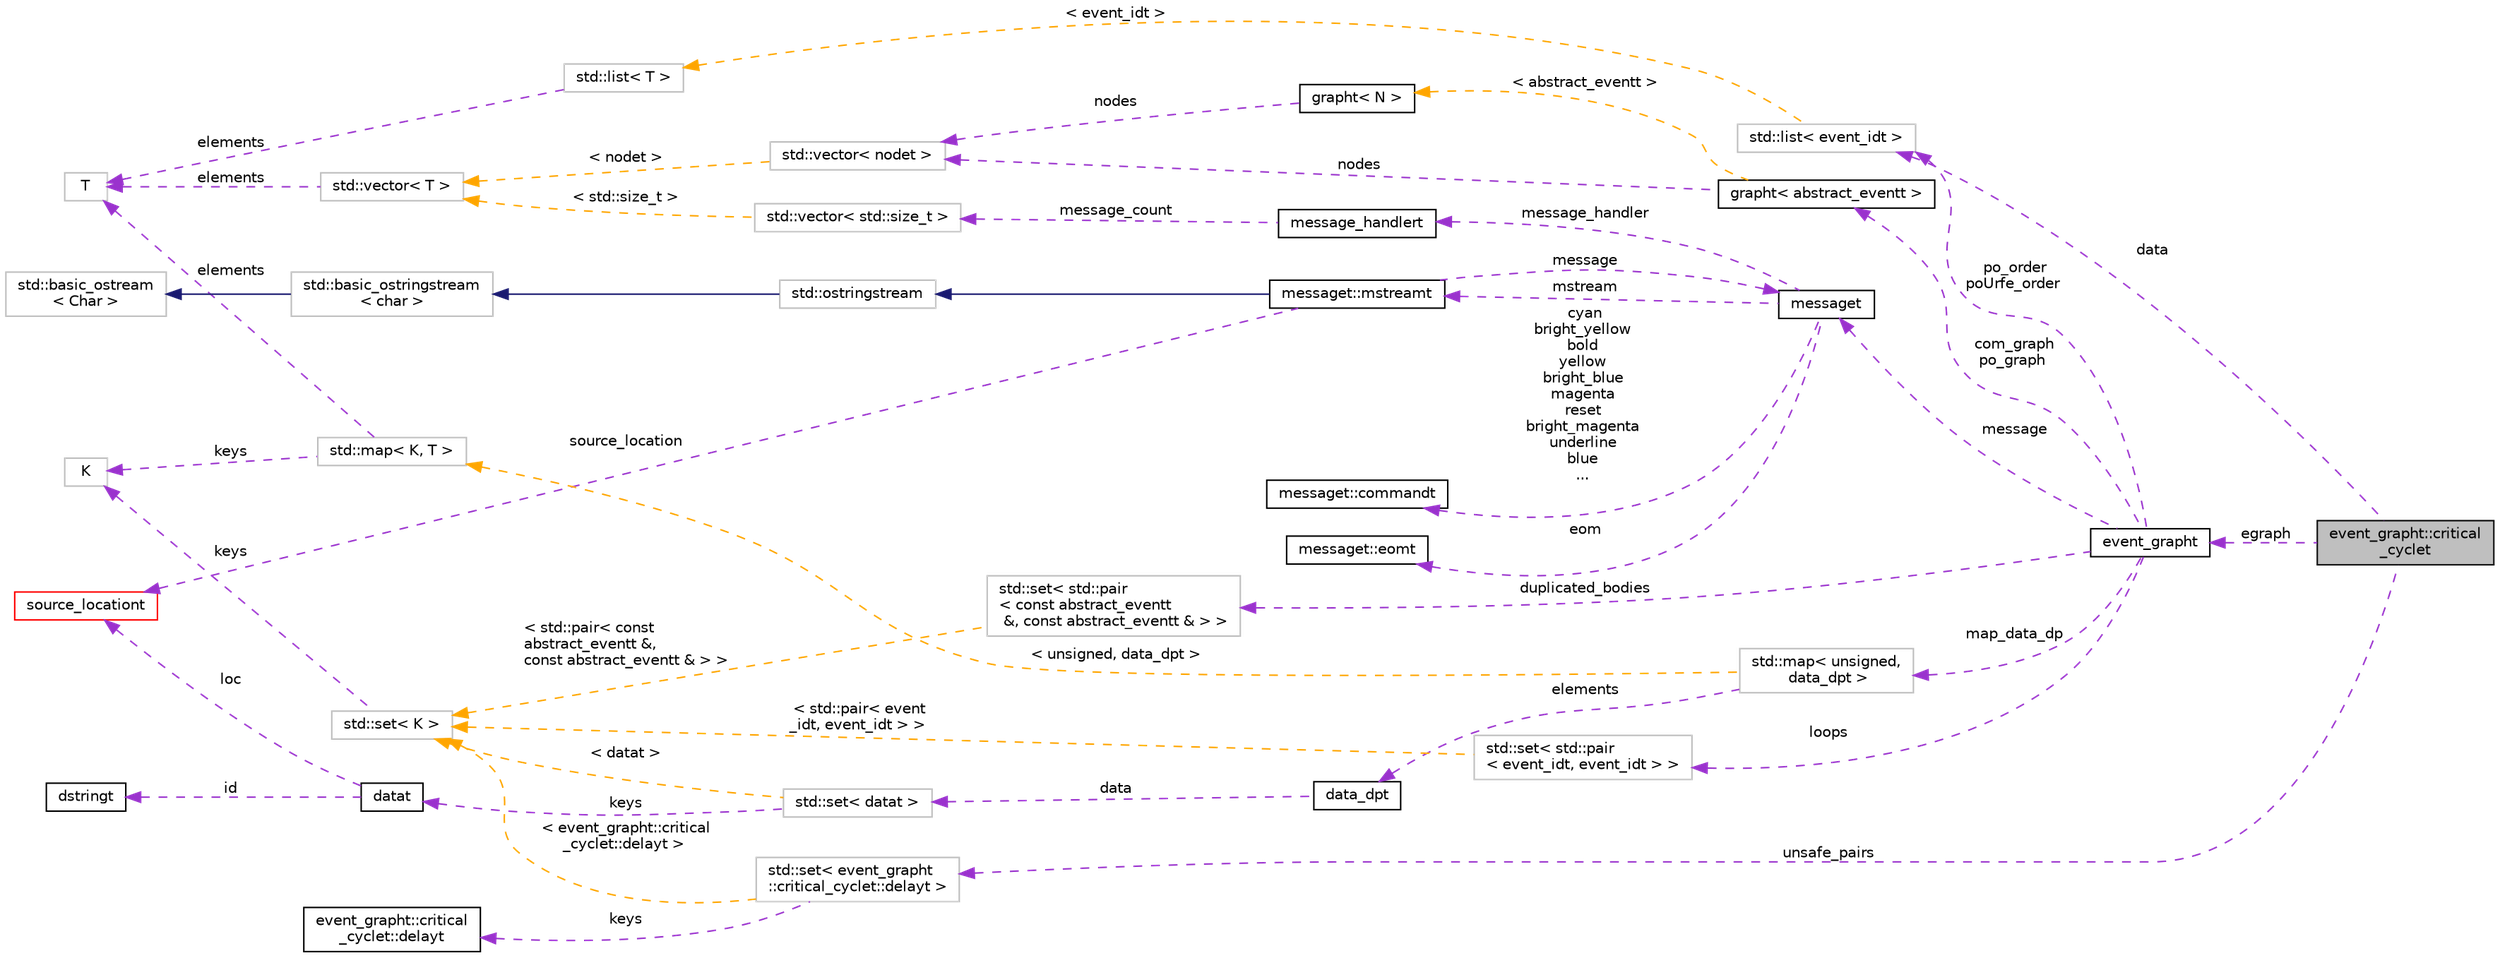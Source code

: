 digraph "event_grapht::critical_cyclet"
{
 // LATEX_PDF_SIZE
  bgcolor="transparent";
  edge [fontname="Helvetica",fontsize="10",labelfontname="Helvetica",labelfontsize="10"];
  node [fontname="Helvetica",fontsize="10",shape=record];
  rankdir="LR";
  Node1 [label="event_grapht::critical\l_cyclet",height=0.2,width=0.4,color="black", fillcolor="grey75", style="filled", fontcolor="black",tooltip=" "];
  Node2 -> Node1 [dir="back",color="darkorchid3",fontsize="10",style="dashed",label=" egraph" ,fontname="Helvetica"];
  Node2 [label="event_grapht",height=0.2,width=0.4,color="black",URL="$classevent__grapht.html",tooltip=" "];
  Node3 -> Node2 [dir="back",color="darkorchid3",fontsize="10",style="dashed",label=" map_data_dp" ,fontname="Helvetica"];
  Node3 [label="std::map\< unsigned,\l data_dpt \>",height=0.2,width=0.4,color="grey75",tooltip=" "];
  Node4 -> Node3 [dir="back",color="darkorchid3",fontsize="10",style="dashed",label=" elements" ,fontname="Helvetica"];
  Node4 [label="data_dpt",height=0.2,width=0.4,color="black",URL="$classdata__dpt.html",tooltip=" "];
  Node5 -> Node4 [dir="back",color="darkorchid3",fontsize="10",style="dashed",label=" data" ,fontname="Helvetica"];
  Node5 [label="std::set\< datat \>",height=0.2,width=0.4,color="grey75",tooltip=" "];
  Node6 -> Node5 [dir="back",color="darkorchid3",fontsize="10",style="dashed",label=" keys" ,fontname="Helvetica"];
  Node6 [label="datat",height=0.2,width=0.4,color="black",URL="$structdatat.html",tooltip=" "];
  Node7 -> Node6 [dir="back",color="darkorchid3",fontsize="10",style="dashed",label=" id" ,fontname="Helvetica"];
  Node7 [label="dstringt",height=0.2,width=0.4,color="black",URL="$classdstringt.html",tooltip="dstringt has one field, an unsigned integer no which is an index into a static table of strings."];
  Node8 -> Node6 [dir="back",color="darkorchid3",fontsize="10",style="dashed",label=" loc" ,fontname="Helvetica"];
  Node8 [label="source_locationt",height=0.2,width=0.4,color="red",URL="$classsource__locationt.html",tooltip=" "];
  Node17 -> Node5 [dir="back",color="orange",fontsize="10",style="dashed",label=" \< datat \>" ,fontname="Helvetica"];
  Node17 [label="std::set\< K \>",height=0.2,width=0.4,color="grey75",tooltip="STL class."];
  Node18 -> Node17 [dir="back",color="darkorchid3",fontsize="10",style="dashed",label=" keys" ,fontname="Helvetica"];
  Node18 [label="K",height=0.2,width=0.4,color="grey75",tooltip=" "];
  Node19 -> Node3 [dir="back",color="orange",fontsize="10",style="dashed",label=" \< unsigned, data_dpt \>" ,fontname="Helvetica"];
  Node19 [label="std::map\< K, T \>",height=0.2,width=0.4,color="grey75",tooltip="STL class."];
  Node18 -> Node19 [dir="back",color="darkorchid3",fontsize="10",style="dashed",label=" keys" ,fontname="Helvetica"];
  Node15 -> Node19 [dir="back",color="darkorchid3",fontsize="10",style="dashed",label=" elements" ,fontname="Helvetica"];
  Node15 [label="T",height=0.2,width=0.4,color="grey75",tooltip=" "];
  Node20 -> Node2 [dir="back",color="darkorchid3",fontsize="10",style="dashed",label=" duplicated_bodies" ,fontname="Helvetica"];
  Node20 [label="std::set\< std::pair\l\< const abstract_eventt\l &, const abstract_eventt & \> \>",height=0.2,width=0.4,color="grey75",tooltip=" "];
  Node17 -> Node20 [dir="back",color="orange",fontsize="10",style="dashed",label=" \< std::pair\< const\l abstract_eventt &,\l const abstract_eventt & \> \>" ,fontname="Helvetica"];
  Node21 -> Node2 [dir="back",color="darkorchid3",fontsize="10",style="dashed",label=" message" ,fontname="Helvetica"];
  Node21 [label="messaget",height=0.2,width=0.4,color="black",URL="$classmessaget.html",tooltip="Class that provides messages with a built-in verbosity 'level'."];
  Node22 -> Node21 [dir="back",color="darkorchid3",fontsize="10",style="dashed",label=" message_handler" ,fontname="Helvetica"];
  Node22 [label="message_handlert",height=0.2,width=0.4,color="black",URL="$classmessage__handlert.html",tooltip=" "];
  Node23 -> Node22 [dir="back",color="darkorchid3",fontsize="10",style="dashed",label=" message_count" ,fontname="Helvetica"];
  Node23 [label="std::vector\< std::size_t \>",height=0.2,width=0.4,color="grey75",tooltip=" "];
  Node14 -> Node23 [dir="back",color="orange",fontsize="10",style="dashed",label=" \< std::size_t \>" ,fontname="Helvetica"];
  Node14 [label="std::vector\< T \>",height=0.2,width=0.4,color="grey75",tooltip="STL class."];
  Node15 -> Node14 [dir="back",color="darkorchid3",fontsize="10",style="dashed",label=" elements" ,fontname="Helvetica"];
  Node24 -> Node21 [dir="back",color="darkorchid3",fontsize="10",style="dashed",label=" cyan\nbright_yellow\nbold\nyellow\nbright_blue\nmagenta\nreset\nbright_magenta\nunderline\nblue\n..." ,fontname="Helvetica"];
  Node24 [label="messaget::commandt",height=0.2,width=0.4,color="black",URL="$classmessaget_1_1commandt.html",tooltip=" "];
  Node25 -> Node21 [dir="back",color="darkorchid3",fontsize="10",style="dashed",label=" mstream" ,fontname="Helvetica"];
  Node25 [label="messaget::mstreamt",height=0.2,width=0.4,color="black",URL="$classmessaget_1_1mstreamt.html",tooltip=" "];
  Node26 -> Node25 [dir="back",color="midnightblue",fontsize="10",style="solid",fontname="Helvetica"];
  Node26 [label="std::ostringstream",height=0.2,width=0.4,color="grey75",tooltip="STL class."];
  Node27 -> Node26 [dir="back",color="midnightblue",fontsize="10",style="solid",fontname="Helvetica"];
  Node27 [label="std::basic_ostringstream\l\< char \>",height=0.2,width=0.4,color="grey75",tooltip="STL class."];
  Node28 -> Node27 [dir="back",color="midnightblue",fontsize="10",style="solid",fontname="Helvetica"];
  Node28 [label="std::basic_ostream\l\< Char \>",height=0.2,width=0.4,color="grey75",tooltip="STL class."];
  Node21 -> Node25 [dir="back",color="darkorchid3",fontsize="10",style="dashed",label=" message" ,fontname="Helvetica"];
  Node8 -> Node25 [dir="back",color="darkorchid3",fontsize="10",style="dashed",label=" source_location" ,fontname="Helvetica"];
  Node31 -> Node21 [dir="back",color="darkorchid3",fontsize="10",style="dashed",label=" eom" ,fontname="Helvetica"];
  Node31 [label="messaget::eomt",height=0.2,width=0.4,color="black",URL="$classmessaget_1_1eomt.html",tooltip=" "];
  Node32 -> Node2 [dir="back",color="darkorchid3",fontsize="10",style="dashed",label=" com_graph\npo_graph" ,fontname="Helvetica"];
  Node32 [label="grapht\< abstract_eventt \>",height=0.2,width=0.4,color="black",URL="$classgrapht.html",tooltip=" "];
  Node33 -> Node32 [dir="back",color="darkorchid3",fontsize="10",style="dashed",label=" nodes" ,fontname="Helvetica"];
  Node33 [label="std::vector\< nodet \>",height=0.2,width=0.4,color="grey75",tooltip=" "];
  Node14 -> Node33 [dir="back",color="orange",fontsize="10",style="dashed",label=" \< nodet \>" ,fontname="Helvetica"];
  Node34 -> Node32 [dir="back",color="orange",fontsize="10",style="dashed",label=" \< abstract_eventt \>" ,fontname="Helvetica"];
  Node34 [label="grapht\< N \>",height=0.2,width=0.4,color="black",URL="$classgrapht.html",tooltip="A generic directed graph with a parametric node type."];
  Node33 -> Node34 [dir="back",color="darkorchid3",fontsize="10",style="dashed",label=" nodes" ,fontname="Helvetica"];
  Node35 -> Node2 [dir="back",color="darkorchid3",fontsize="10",style="dashed",label=" loops" ,fontname="Helvetica"];
  Node35 [label="std::set\< std::pair\l\< event_idt, event_idt \> \>",height=0.2,width=0.4,color="grey75",tooltip=" "];
  Node17 -> Node35 [dir="back",color="orange",fontsize="10",style="dashed",label=" \< std::pair\< event\l_idt, event_idt \> \>" ,fontname="Helvetica"];
  Node36 -> Node2 [dir="back",color="darkorchid3",fontsize="10",style="dashed",label=" po_order\npoUrfe_order" ,fontname="Helvetica"];
  Node36 [label="std::list\< event_idt \>",height=0.2,width=0.4,color="grey75",tooltip=" "];
  Node37 -> Node36 [dir="back",color="orange",fontsize="10",style="dashed",label=" \< event_idt \>" ,fontname="Helvetica"];
  Node37 [label="std::list\< T \>",height=0.2,width=0.4,color="grey75",tooltip="STL class."];
  Node15 -> Node37 [dir="back",color="darkorchid3",fontsize="10",style="dashed",label=" elements" ,fontname="Helvetica"];
  Node38 -> Node1 [dir="back",color="darkorchid3",fontsize="10",style="dashed",label=" unsafe_pairs" ,fontname="Helvetica"];
  Node38 [label="std::set\< event_grapht\l::critical_cyclet::delayt \>",height=0.2,width=0.4,color="grey75",tooltip=" "];
  Node39 -> Node38 [dir="back",color="darkorchid3",fontsize="10",style="dashed",label=" keys" ,fontname="Helvetica"];
  Node39 [label="event_grapht::critical\l_cyclet::delayt",height=0.2,width=0.4,color="black",URL="$structevent__grapht_1_1critical__cyclet_1_1delayt.html",tooltip=" "];
  Node17 -> Node38 [dir="back",color="orange",fontsize="10",style="dashed",label=" \< event_grapht::critical\l_cyclet::delayt \>" ,fontname="Helvetica"];
  Node36 -> Node1 [dir="back",color="darkorchid3",fontsize="10",style="dashed",label=" data" ,fontname="Helvetica"];
}
